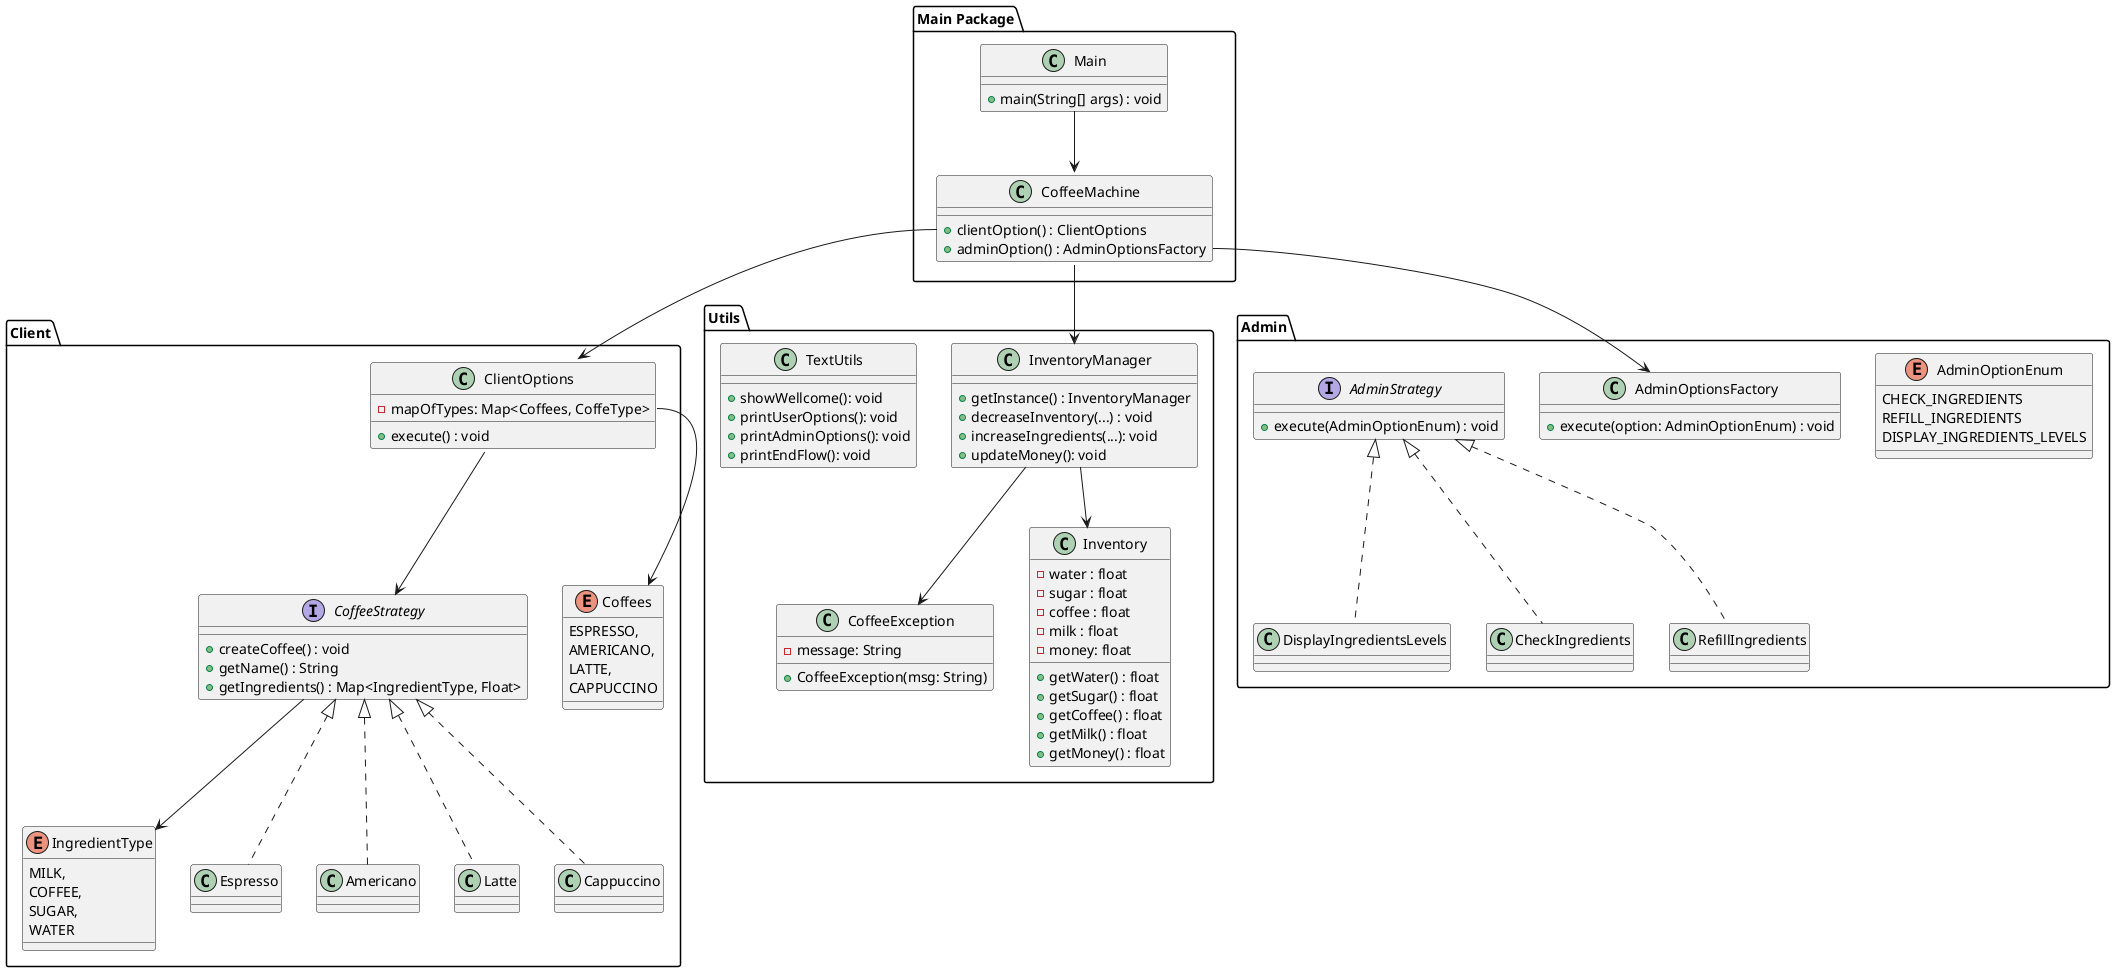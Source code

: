 @startuml
package "Main Package" {
    class Main {
        + main(String[] args) : void
    }

    class CoffeeMachine {
        + clientOption() : ClientOptions
        + adminOption() : AdminOptionsFactory
    }
}

package "Client" {
    enum IngredientType {
        MILK,
        COFFEE,
        SUGAR,
        WATER
    }

    enum Coffees {
        ESPRESSO,
        AMERICANO,
        LATTE,
        CAPPUCCINO
    }

    class ClientOptions {
        - mapOfTypes: Map<Coffees, CoffeType>
        + execute() : void
    }

    interface CoffeeStrategy {
        + createCoffee() : void
        + getName() : String
        + getIngredients() : Map<IngredientType, Float>
    }

    class Espresso implements CoffeeStrategy
    class Americano implements CoffeeStrategy
    class Latte implements CoffeeStrategy
    class Cappuccino implements CoffeeStrategy
}

package "Utils" {
    class CoffeeException {
        - message: String
        + CoffeeException(msg: String)
    }

    class Inventory {
        - water : float
        - sugar : float
        - coffee : float
        - milk : float
        - money: float
        + getWater() : float
        + getSugar() : float
        + getCoffee() : float
        + getMilk() : float
        + getMoney() : float
    }

    class InventoryManager {
        + getInstance() : InventoryManager
        + decreaseInventory(...) : void
        + increaseIngredients(...): void
        + updateMoney(): void
    }

    class TextUtils {
        + showWellcome(): void
        + printUserOptions(): void
        + printAdminOptions(): void
        + printEndFlow(): void
    }
}

package "Admin" {
    enum AdminOptionEnum {
        CHECK_INGREDIENTS
        REFILL_INGREDIENTS
        DISPLAY_INGREDIENTS_LEVELS
    }

    class AdminOptionsFactory {
        + execute(option: AdminOptionEnum) : void
    }

    interface AdminStrategy {
        + execute(AdminOptionEnum) : void
    }

    class CheckIngredients implements AdminStrategy
    class RefillIngredients implements AdminStrategy
    class DisplayIngredientsLevels implements AdminStrategy
}

' Relationships
Main --> CoffeeMachine
CoffeeMachine::clientOption --> ClientOptions
CoffeeMachine::adminOption --> AdminOptionsFactory
InventoryManager --> CoffeeException
CoffeeMachine --> InventoryManager
InventoryManager --> Inventory
CoffeeStrategy --> IngredientType
ClientOptions --> CoffeeStrategy
ClientOptions::mapOfTypes --> Coffees
@enduml